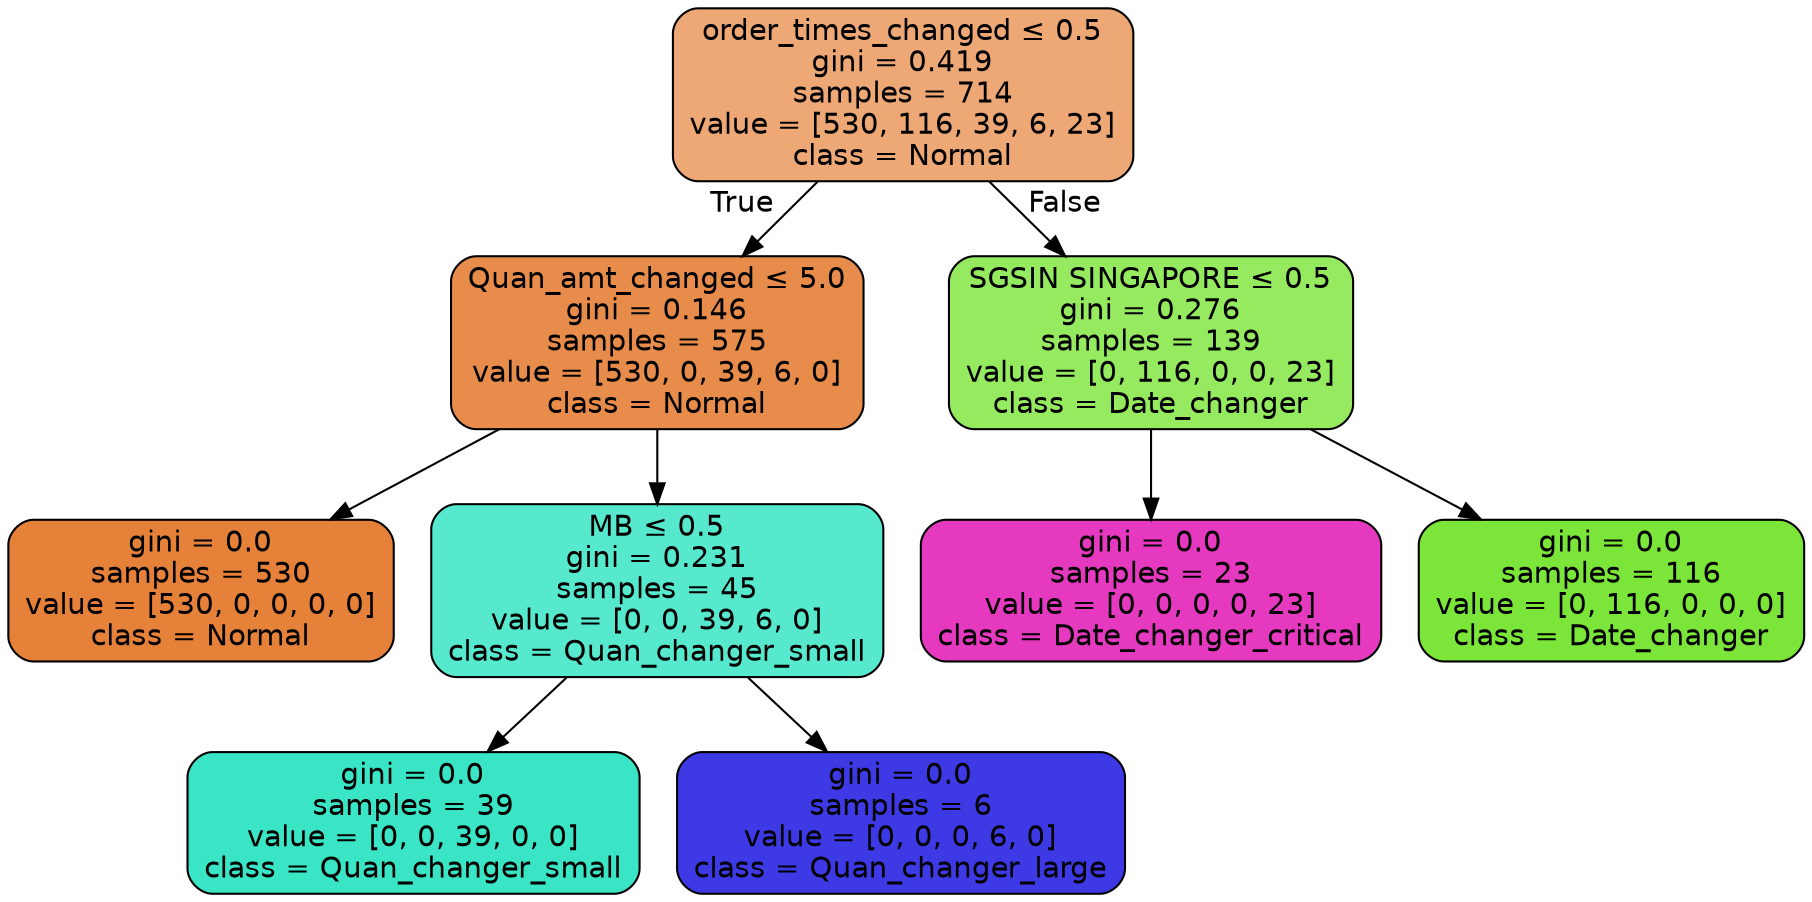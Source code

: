 digraph Tree {
node [shape=box, style="filled, rounded", color="black", fontname=helvetica] ;
edge [fontname=helvetica] ;
0 [label=<order_times_changed &le; 0.5<br/>gini = 0.419<br/>samples = 714<br/>value = [530, 116, 39, 6, 23]<br/>class = Normal>, fillcolor="#eda876"] ;
1 [label=<Quan_amt_changed &le; 5.0<br/>gini = 0.146<br/>samples = 575<br/>value = [530, 0, 39, 6, 0]<br/>class = Normal>, fillcolor="#e78c4a"] ;
0 -> 1 [labeldistance=2.5, labelangle=45, headlabel="True"] ;
2 [label=<gini = 0.0<br/>samples = 530<br/>value = [530, 0, 0, 0, 0]<br/>class = Normal>, fillcolor="#e58139"] ;
1 -> 2 ;
3 [label=<MB &le; 0.5<br/>gini = 0.231<br/>samples = 45<br/>value = [0, 0, 39, 6, 0]<br/>class = Quan_changer_small>, fillcolor="#57e9ce"] ;
1 -> 3 ;
4 [label=<gini = 0.0<br/>samples = 39<br/>value = [0, 0, 39, 0, 0]<br/>class = Quan_changer_small>, fillcolor="#39e5c5"] ;
3 -> 4 ;
5 [label=<gini = 0.0<br/>samples = 6<br/>value = [0, 0, 0, 6, 0]<br/>class = Quan_changer_large>, fillcolor="#3c39e5"] ;
3 -> 5 ;
6 [label=<SGSIN SINGAPORE &le; 0.5<br/>gini = 0.276<br/>samples = 139<br/>value = [0, 116, 0, 0, 23]<br/>class = Date_changer>, fillcolor="#95ea60"] ;
0 -> 6 [labeldistance=2.5, labelangle=-45, headlabel="False"] ;
7 [label=<gini = 0.0<br/>samples = 23<br/>value = [0, 0, 0, 0, 23]<br/>class = Date_changer_critical>, fillcolor="#e539c0"] ;
6 -> 7 ;
8 [label=<gini = 0.0<br/>samples = 116<br/>value = [0, 116, 0, 0, 0]<br/>class = Date_changer>, fillcolor="#7be539"] ;
6 -> 8 ;
}